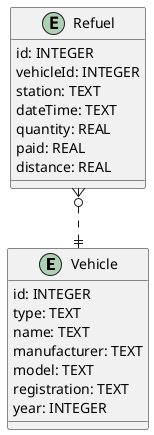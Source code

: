 @startuml 'database_schema

' Zero or One:  |o--
' Exactly One:  ||--
' Zero or Many: }o--
' One or Many:  }|--

entity Vehicle {
  id: INTEGER
  type: TEXT
  name: TEXT
  manufacturer: TEXT
  model: TEXT
  registration: TEXT
  year: INTEGER
}

entity Refuel {
  id: INTEGER
  vehicleId: INTEGER
  station: TEXT
  dateTime: TEXT
  quantity: REAL
  paid: REAL
  distance: REAL
}

Refuel }o..|| Vehicle

@enduml

